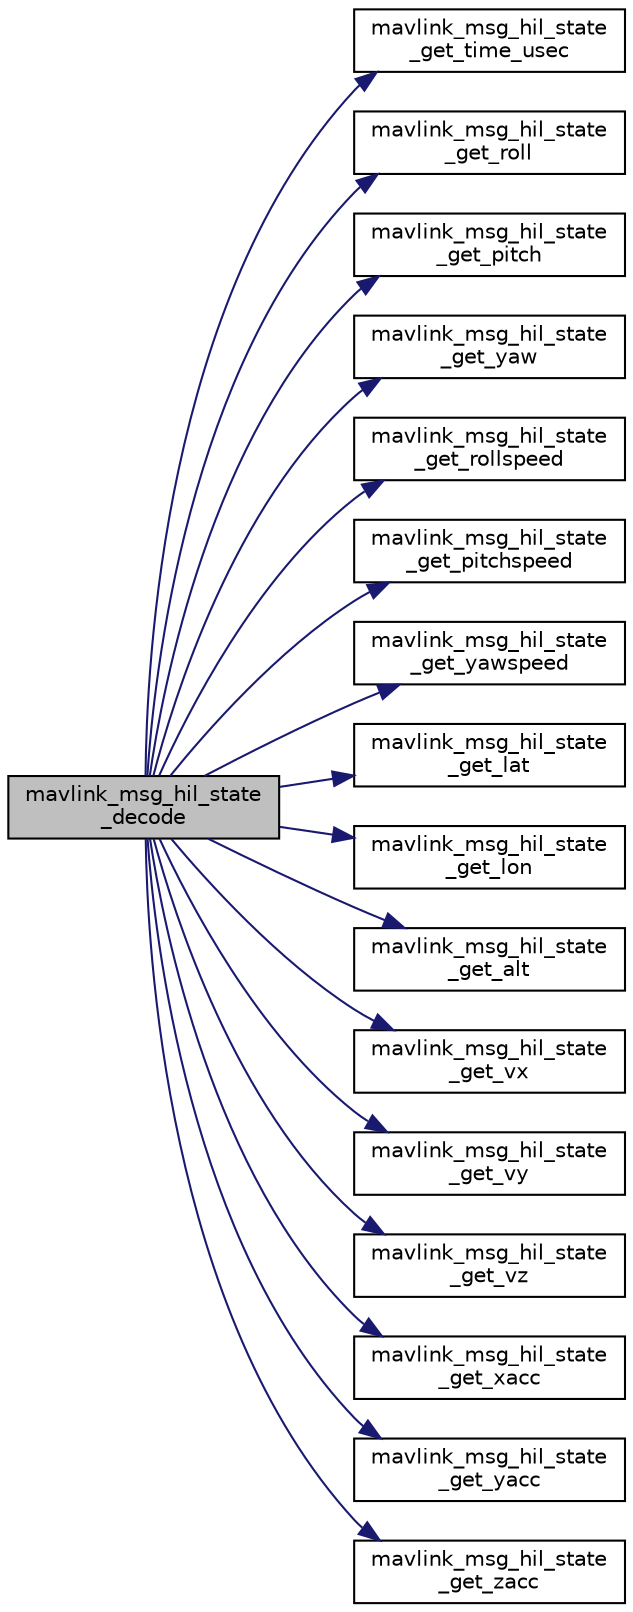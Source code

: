 digraph "mavlink_msg_hil_state_decode"
{
 // INTERACTIVE_SVG=YES
  edge [fontname="Helvetica",fontsize="10",labelfontname="Helvetica",labelfontsize="10"];
  node [fontname="Helvetica",fontsize="10",shape=record];
  rankdir="LR";
  Node1 [label="mavlink_msg_hil_state\l_decode",height=0.2,width=0.4,color="black", fillcolor="grey75", style="filled", fontcolor="black"];
  Node1 -> Node2 [color="midnightblue",fontsize="10",style="solid",fontname="Helvetica"];
  Node2 [label="mavlink_msg_hil_state\l_get_time_usec",height=0.2,width=0.4,color="black", fillcolor="white", style="filled",URL="$mavlink__msg__hil__state_8h.html#aa3fcd41956268d26b40733242b959541",tooltip="Send a hil_state message. "];
  Node1 -> Node3 [color="midnightblue",fontsize="10",style="solid",fontname="Helvetica"];
  Node3 [label="mavlink_msg_hil_state\l_get_roll",height=0.2,width=0.4,color="black", fillcolor="white", style="filled",URL="$mavlink__msg__hil__state_8h.html#a733e5e9da27cb4fac0074d921471fee4",tooltip="Get field roll from hil_state message. "];
  Node1 -> Node4 [color="midnightblue",fontsize="10",style="solid",fontname="Helvetica"];
  Node4 [label="mavlink_msg_hil_state\l_get_pitch",height=0.2,width=0.4,color="black", fillcolor="white", style="filled",URL="$mavlink__msg__hil__state_8h.html#aa0a0bbb6c97018a2293e9ca90c630662",tooltip="Get field pitch from hil_state message. "];
  Node1 -> Node5 [color="midnightblue",fontsize="10",style="solid",fontname="Helvetica"];
  Node5 [label="mavlink_msg_hil_state\l_get_yaw",height=0.2,width=0.4,color="black", fillcolor="white", style="filled",URL="$mavlink__msg__hil__state_8h.html#a5c6a7005daf7847555aa2b9fa8f88452",tooltip="Get field yaw from hil_state message. "];
  Node1 -> Node6 [color="midnightblue",fontsize="10",style="solid",fontname="Helvetica"];
  Node6 [label="mavlink_msg_hil_state\l_get_rollspeed",height=0.2,width=0.4,color="black", fillcolor="white", style="filled",URL="$mavlink__msg__hil__state_8h.html#a3dfb95037ba2b25a8fa41d0516ff0ab2",tooltip="Get field rollspeed from hil_state message. "];
  Node1 -> Node7 [color="midnightblue",fontsize="10",style="solid",fontname="Helvetica"];
  Node7 [label="mavlink_msg_hil_state\l_get_pitchspeed",height=0.2,width=0.4,color="black", fillcolor="white", style="filled",URL="$mavlink__msg__hil__state_8h.html#a3c7264507927e0801fd0b4ea2898f8f9",tooltip="Get field pitchspeed from hil_state message. "];
  Node1 -> Node8 [color="midnightblue",fontsize="10",style="solid",fontname="Helvetica"];
  Node8 [label="mavlink_msg_hil_state\l_get_yawspeed",height=0.2,width=0.4,color="black", fillcolor="white", style="filled",URL="$mavlink__msg__hil__state_8h.html#a63348b7f9c96f4ca701dab329441edbc",tooltip="Get field yawspeed from hil_state message. "];
  Node1 -> Node9 [color="midnightblue",fontsize="10",style="solid",fontname="Helvetica"];
  Node9 [label="mavlink_msg_hil_state\l_get_lat",height=0.2,width=0.4,color="black", fillcolor="white", style="filled",URL="$mavlink__msg__hil__state_8h.html#a0dd4e4649f5fd9f3478838ea6a6c8e65",tooltip="Get field lat from hil_state message. "];
  Node1 -> Node10 [color="midnightblue",fontsize="10",style="solid",fontname="Helvetica"];
  Node10 [label="mavlink_msg_hil_state\l_get_lon",height=0.2,width=0.4,color="black", fillcolor="white", style="filled",URL="$mavlink__msg__hil__state_8h.html#a2d638e8ba7fb45f9f748d3eebafcc078",tooltip="Get field lon from hil_state message. "];
  Node1 -> Node11 [color="midnightblue",fontsize="10",style="solid",fontname="Helvetica"];
  Node11 [label="mavlink_msg_hil_state\l_get_alt",height=0.2,width=0.4,color="black", fillcolor="white", style="filled",URL="$mavlink__msg__hil__state_8h.html#a1a0413ebbd244979ed38ddc38e2eaf63",tooltip="Get field alt from hil_state message. "];
  Node1 -> Node12 [color="midnightblue",fontsize="10",style="solid",fontname="Helvetica"];
  Node12 [label="mavlink_msg_hil_state\l_get_vx",height=0.2,width=0.4,color="black", fillcolor="white", style="filled",URL="$mavlink__msg__hil__state_8h.html#aac5c8edf18e800abd1f3f41d0f3432cb",tooltip="Get field vx from hil_state message. "];
  Node1 -> Node13 [color="midnightblue",fontsize="10",style="solid",fontname="Helvetica"];
  Node13 [label="mavlink_msg_hil_state\l_get_vy",height=0.2,width=0.4,color="black", fillcolor="white", style="filled",URL="$mavlink__msg__hil__state_8h.html#ad3af8104a34bd1b4be0c00f1abf5929a",tooltip="Get field vy from hil_state message. "];
  Node1 -> Node14 [color="midnightblue",fontsize="10",style="solid",fontname="Helvetica"];
  Node14 [label="mavlink_msg_hil_state\l_get_vz",height=0.2,width=0.4,color="black", fillcolor="white", style="filled",URL="$mavlink__msg__hil__state_8h.html#ae228c6fc66dceecd17ad4b89c3d4ba54",tooltip="Get field vz from hil_state message. "];
  Node1 -> Node15 [color="midnightblue",fontsize="10",style="solid",fontname="Helvetica"];
  Node15 [label="mavlink_msg_hil_state\l_get_xacc",height=0.2,width=0.4,color="black", fillcolor="white", style="filled",URL="$mavlink__msg__hil__state_8h.html#abc98a87ec917a9d01425ad34d87e62f1",tooltip="Get field xacc from hil_state message. "];
  Node1 -> Node16 [color="midnightblue",fontsize="10",style="solid",fontname="Helvetica"];
  Node16 [label="mavlink_msg_hil_state\l_get_yacc",height=0.2,width=0.4,color="black", fillcolor="white", style="filled",URL="$mavlink__msg__hil__state_8h.html#a8d3cbd4dc5a7fef22dde0b18db6c15b9",tooltip="Get field yacc from hil_state message. "];
  Node1 -> Node17 [color="midnightblue",fontsize="10",style="solid",fontname="Helvetica"];
  Node17 [label="mavlink_msg_hil_state\l_get_zacc",height=0.2,width=0.4,color="black", fillcolor="white", style="filled",URL="$mavlink__msg__hil__state_8h.html#a035294bcac9e516a756101fbfdb86917",tooltip="Get field zacc from hil_state message. "];
}
